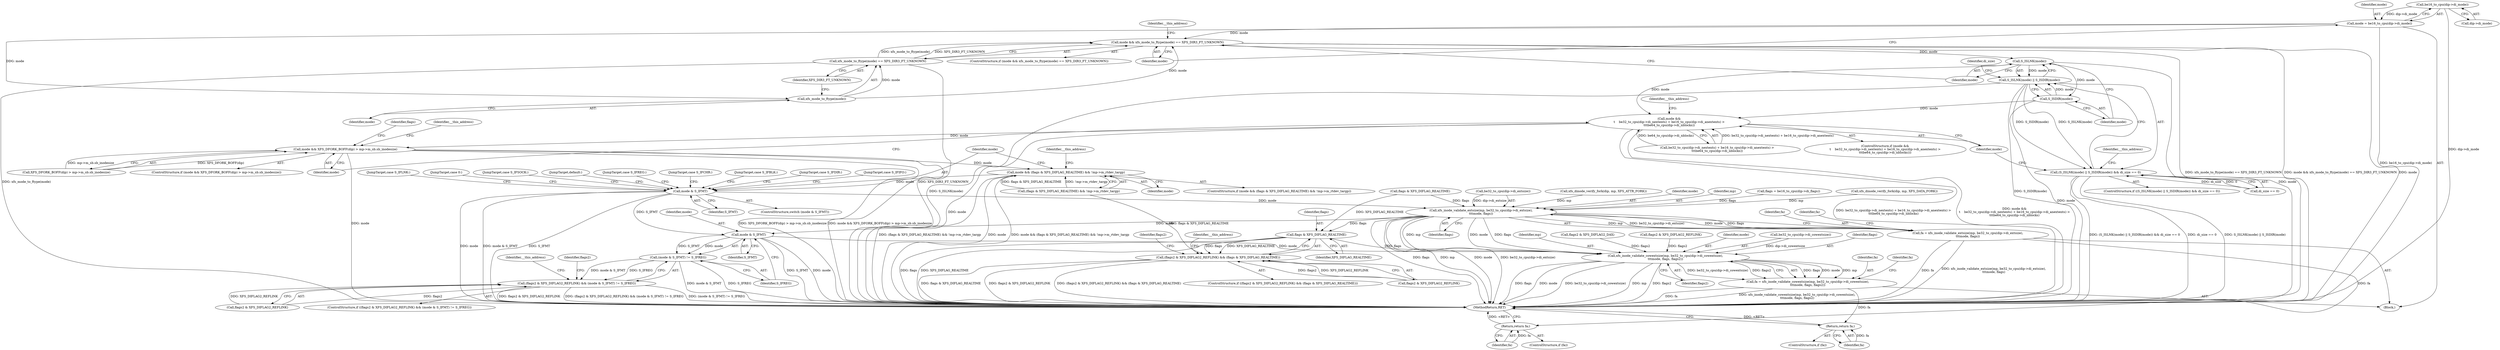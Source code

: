 digraph "0_linux_23fcb3340d033d9f081e21e6c12c2db7eaa541d3@pointer" {
"1000197" [label="(Call,be16_to_cpu(dip->di_mode))"];
"1000195" [label="(Call,mode = be16_to_cpu(dip->di_mode))"];
"1000202" [label="(Call,mode && xfs_mode_to_ftype(mode) == XFS_DIR3_FT_UNKNOWN)"];
"1000213" [label="(Call,S_ISLNK(mode))"];
"1000212" [label="(Call,S_ISLNK(mode) || S_ISDIR(mode))"];
"1000211" [label="(Call,(S_ISLNK(mode) || S_ISDIR(mode)) && di_size == 0)"];
"1000215" [label="(Call,S_ISDIR(mode))"];
"1000223" [label="(Call,mode &&\n\t    be32_to_cpu(dip->di_nextents) + be16_to_cpu(dip->di_anextents) >\n\t\t\tbe64_to_cpu(dip->di_nblocks))"];
"1000242" [label="(Call,mode && XFS_DFORK_BOFF(dip) > mp->m_sb.sb_inodesize)"];
"1000261" [label="(Call,mode && (flags & XFS_DIFLAG_REALTIME) && !mp->m_rtdev_targp)"];
"1000274" [label="(Call,mode & S_IFMT)"];
"1000345" [label="(Call,xfs_inode_validate_extsize(mp, be32_to_cpu(dip->di_extsize),\n\t\t\tmode, flags))"];
"1000343" [label="(Call,fa = xfs_inode_validate_extsize(mp, be32_to_cpu(dip->di_extsize),\n\t\t\tmode, flags))"];
"1000355" [label="(Return,return fa;)"];
"1000392" [label="(Call,mode & S_IFMT)"];
"1000391" [label="(Call,(mode & S_IFMT) != S_IFREG)"];
"1000387" [label="(Call,(flags2 & XFS_DIFLAG2_REFLINK) && (mode & S_IFMT) != S_IFREG)"];
"1000420" [label="(Call,xfs_inode_validate_cowextsize(mp, be32_to_cpu(dip->di_cowextsize),\n\t\t\tmode, flags, flags2))"];
"1000418" [label="(Call,fa = xfs_inode_validate_cowextsize(mp, be32_to_cpu(dip->di_cowextsize),\n\t\t\tmode, flags, flags2))"];
"1000431" [label="(Return,return fa;)"];
"1000403" [label="(Call,flags & XFS_DIFLAG_REALTIME)"];
"1000399" [label="(Call,(flags2 & XFS_DIFLAG2_REFLINK) && (flags & XFS_DIFLAG_REALTIME))"];
"1000205" [label="(Call,xfs_mode_to_ftype(mode))"];
"1000204" [label="(Call,xfs_mode_to_ftype(mode) == XFS_DIR3_FT_UNKNOWN)"];
"1000393" [label="(Identifier,mode)"];
"1000397" [label="(Identifier,__this_address)"];
"1000403" [label="(Call,flags & XFS_DIFLAG_REALTIME)"];
"1000213" [label="(Call,S_ISLNK(mode))"];
"1000260" [label="(ControlStructure,if (mode && (flags & XFS_DIFLAG_REALTIME) && !mp->m_rtdev_targp))"];
"1000202" [label="(Call,mode && xfs_mode_to_ftype(mode) == XFS_DIR3_FT_UNKNOWN)"];
"1000212" [label="(Call,S_ISLNK(mode) || S_ISDIR(mode))"];
"1000296" [label="(Call,xfs_dinode_verify_fork(dip, mp, XFS_DATA_FORK))"];
"1000413" [label="(Call,flags2 & XFS_DIFLAG2_DAX)"];
"1000224" [label="(Identifier,mode)"];
"1000263" [label="(Call,(flags & XFS_DIFLAG_REALTIME) && !mp->m_rtdev_targp)"];
"1000201" [label="(ControlStructure,if (mode && xfs_mode_to_ftype(mode) == XFS_DIR3_FT_UNKNOWN))"];
"1000307" [label="(JumpTarget,default:)"];
"1000316" [label="(Call,xfs_dinode_verify_fork(dip, mp, XFS_ATTR_FORK))"];
"1000356" [label="(Identifier,fa)"];
"1000221" [label="(Identifier,__this_address)"];
"1000209" [label="(Identifier,__this_address)"];
"1000410" [label="(Call,flags2 & XFS_DIFLAG2_REFLINK)"];
"1000195" [label="(Call,mode = be16_to_cpu(dip->di_mode))"];
"1000206" [label="(Identifier,mode)"];
"1000261" [label="(Call,mode && (flags & XFS_DIFLAG_REALTIME) && !mp->m_rtdev_targp)"];
"1000244" [label="(Call,XFS_DFORK_BOFF(dip) > mp->m_sb.sb_inodesize)"];
"1000198" [label="(Call,dip->di_mode)"];
"1000344" [label="(Identifier,fa)"];
"1000291" [label="(JumpTarget,case S_IFREG:)"];
"1000276" [label="(Identifier,S_IFMT)"];
"1000203" [label="(Identifier,mode)"];
"1000392" [label="(Call,mode & S_IFMT)"];
"1000426" [label="(Identifier,mode)"];
"1000435" [label="(MethodReturn,RET)"];
"1000255" [label="(Identifier,flags)"];
"1000223" [label="(Call,mode &&\n\t    be32_to_cpu(dip->di_nextents) + be16_to_cpu(dip->di_anextents) >\n\t\t\tbe64_to_cpu(dip->di_nblocks))"];
"1000405" [label="(Identifier,XFS_DIFLAG_REALTIME)"];
"1000215" [label="(Call,S_ISDIR(mode))"];
"1000243" [label="(Identifier,mode)"];
"1000355" [label="(Return,return fa;)"];
"1000431" [label="(Return,return fa;)"];
"1000422" [label="(Call,be32_to_cpu(dip->di_cowextsize))"];
"1000196" [label="(Identifier,mode)"];
"1000386" [label="(ControlStructure,if ((flags2 & XFS_DIFLAG2_REFLINK) && (mode & S_IFMT) != S_IFREG))"];
"1000222" [label="(ControlStructure,if (mode &&\n\t    be32_to_cpu(dip->di_nextents) + be16_to_cpu(dip->di_anextents) >\n\t\t\tbe64_to_cpu(dip->di_nblocks)))"];
"1000280" [label="(JumpTarget,case S_IFBLK:)"];
"1000293" [label="(JumpTarget,case S_IFDIR:)"];
"1000253" [label="(Identifier,__this_address)"];
"1000429" [label="(ControlStructure,if (fa))"];
"1000264" [label="(Call,flags & XFS_DIFLAG_REALTIME)"];
"1000400" [label="(Call,flags2 & XFS_DIFLAG2_REFLINK)"];
"1000388" [label="(Call,flags2 & XFS_DIFLAG2_REFLINK)"];
"1000428" [label="(Identifier,flags2)"];
"1000387" [label="(Call,(flags2 & XFS_DIFLAG2_REFLINK) && (mode & S_IFMT) != S_IFREG)"];
"1000432" [label="(Identifier,fa)"];
"1000353" [label="(ControlStructure,if (fa))"];
"1000411" [label="(Identifier,flags2)"];
"1000399" [label="(Call,(flags2 & XFS_DIFLAG2_REFLINK) && (flags & XFS_DIFLAG_REALTIME))"];
"1000278" [label="(JumpTarget,case S_IFIFO:)"];
"1000204" [label="(Call,xfs_mode_to_ftype(mode) == XFS_DIR3_FT_UNKNOWN)"];
"1000210" [label="(ControlStructure,if ((S_ISLNK(mode) || S_ISDIR(mode)) && di_size == 0))"];
"1000352" [label="(Identifier,flags)"];
"1000427" [label="(Identifier,flags)"];
"1000118" [label="(Block,)"];
"1000351" [label="(Identifier,mode)"];
"1000242" [label="(Call,mode && XFS_DFORK_BOFF(dip) > mp->m_sb.sb_inodesize)"];
"1000407" [label="(Identifier,__this_address)"];
"1000395" [label="(Identifier,S_IFREG)"];
"1000292" [label="(JumpTarget,case S_IFLNK:)"];
"1000207" [label="(Identifier,XFS_DIR3_FT_UNKNOWN)"];
"1000345" [label="(Call,xfs_inode_validate_extsize(mp, be32_to_cpu(dip->di_extsize),\n\t\t\tmode, flags))"];
"1000205" [label="(Call,xfs_mode_to_ftype(mode))"];
"1000401" [label="(Identifier,flags2)"];
"1000343" [label="(Call,fa = xfs_inode_validate_extsize(mp, be32_to_cpu(dip->di_extsize),\n\t\t\tmode, flags))"];
"1000262" [label="(Identifier,mode)"];
"1000420" [label="(Call,xfs_inode_validate_cowextsize(mp, be32_to_cpu(dip->di_cowextsize),\n\t\t\tmode, flags, flags2))"];
"1000218" [label="(Identifier,di_size)"];
"1000418" [label="(Call,fa = xfs_inode_validate_cowextsize(mp, be32_to_cpu(dip->di_cowextsize),\n\t\t\tmode, flags, flags2))"];
"1000430" [label="(Identifier,fa)"];
"1000354" [label="(Identifier,fa)"];
"1000273" [label="(ControlStructure,switch (mode & S_IFMT))"];
"1000216" [label="(Identifier,mode)"];
"1000404" [label="(Identifier,flags)"];
"1000279" [label="(JumpTarget,case S_IFCHR:)"];
"1000394" [label="(Identifier,S_IFMT)"];
"1000240" [label="(Identifier,__this_address)"];
"1000305" [label="(JumpTarget,case 0:)"];
"1000217" [label="(Call,di_size == 0)"];
"1000419" [label="(Identifier,fa)"];
"1000275" [label="(Identifier,mode)"];
"1000346" [label="(Identifier,mp)"];
"1000347" [label="(Call,be32_to_cpu(dip->di_extsize))"];
"1000197" [label="(Call,be16_to_cpu(dip->di_mode))"];
"1000272" [label="(Identifier,__this_address)"];
"1000421" [label="(Identifier,mp)"];
"1000254" [label="(Call,flags = be16_to_cpu(dip->di_flags))"];
"1000398" [label="(ControlStructure,if ((flags2 & XFS_DIFLAG2_REFLINK) && (flags & XFS_DIFLAG_REALTIME)))"];
"1000225" [label="(Call,be32_to_cpu(dip->di_nextents) + be16_to_cpu(dip->di_anextents) >\n\t\t\tbe64_to_cpu(dip->di_nblocks))"];
"1000241" [label="(ControlStructure,if (mode && XFS_DFORK_BOFF(dip) > mp->m_sb.sb_inodesize))"];
"1000281" [label="(JumpTarget,case S_IFSOCK:)"];
"1000391" [label="(Call,(mode & S_IFMT) != S_IFREG)"];
"1000214" [label="(Identifier,mode)"];
"1000211" [label="(Call,(S_ISLNK(mode) || S_ISDIR(mode)) && di_size == 0)"];
"1000274" [label="(Call,mode & S_IFMT)"];
"1000197" -> "1000195"  [label="AST: "];
"1000197" -> "1000198"  [label="CFG: "];
"1000198" -> "1000197"  [label="AST: "];
"1000195" -> "1000197"  [label="CFG: "];
"1000197" -> "1000435"  [label="DDG: dip->di_mode"];
"1000197" -> "1000195"  [label="DDG: dip->di_mode"];
"1000195" -> "1000118"  [label="AST: "];
"1000196" -> "1000195"  [label="AST: "];
"1000203" -> "1000195"  [label="CFG: "];
"1000195" -> "1000435"  [label="DDG: be16_to_cpu(dip->di_mode)"];
"1000195" -> "1000202"  [label="DDG: mode"];
"1000195" -> "1000205"  [label="DDG: mode"];
"1000202" -> "1000201"  [label="AST: "];
"1000202" -> "1000203"  [label="CFG: "];
"1000202" -> "1000204"  [label="CFG: "];
"1000203" -> "1000202"  [label="AST: "];
"1000204" -> "1000202"  [label="AST: "];
"1000209" -> "1000202"  [label="CFG: "];
"1000214" -> "1000202"  [label="CFG: "];
"1000202" -> "1000435"  [label="DDG: mode"];
"1000202" -> "1000435"  [label="DDG: mode && xfs_mode_to_ftype(mode) == XFS_DIR3_FT_UNKNOWN"];
"1000202" -> "1000435"  [label="DDG: xfs_mode_to_ftype(mode) == XFS_DIR3_FT_UNKNOWN"];
"1000205" -> "1000202"  [label="DDG: mode"];
"1000204" -> "1000202"  [label="DDG: xfs_mode_to_ftype(mode)"];
"1000204" -> "1000202"  [label="DDG: XFS_DIR3_FT_UNKNOWN"];
"1000202" -> "1000213"  [label="DDG: mode"];
"1000213" -> "1000212"  [label="AST: "];
"1000213" -> "1000214"  [label="CFG: "];
"1000214" -> "1000213"  [label="AST: "];
"1000216" -> "1000213"  [label="CFG: "];
"1000212" -> "1000213"  [label="CFG: "];
"1000213" -> "1000435"  [label="DDG: mode"];
"1000213" -> "1000212"  [label="DDG: mode"];
"1000213" -> "1000215"  [label="DDG: mode"];
"1000213" -> "1000223"  [label="DDG: mode"];
"1000212" -> "1000211"  [label="AST: "];
"1000212" -> "1000215"  [label="CFG: "];
"1000215" -> "1000212"  [label="AST: "];
"1000218" -> "1000212"  [label="CFG: "];
"1000211" -> "1000212"  [label="CFG: "];
"1000212" -> "1000435"  [label="DDG: S_ISLNK(mode)"];
"1000212" -> "1000435"  [label="DDG: S_ISDIR(mode)"];
"1000212" -> "1000211"  [label="DDG: S_ISLNK(mode)"];
"1000212" -> "1000211"  [label="DDG: S_ISDIR(mode)"];
"1000215" -> "1000212"  [label="DDG: mode"];
"1000211" -> "1000210"  [label="AST: "];
"1000211" -> "1000217"  [label="CFG: "];
"1000217" -> "1000211"  [label="AST: "];
"1000221" -> "1000211"  [label="CFG: "];
"1000224" -> "1000211"  [label="CFG: "];
"1000211" -> "1000435"  [label="DDG: di_size == 0"];
"1000211" -> "1000435"  [label="DDG: S_ISLNK(mode) || S_ISDIR(mode)"];
"1000211" -> "1000435"  [label="DDG: (S_ISLNK(mode) || S_ISDIR(mode)) && di_size == 0"];
"1000217" -> "1000211"  [label="DDG: di_size"];
"1000217" -> "1000211"  [label="DDG: 0"];
"1000215" -> "1000216"  [label="CFG: "];
"1000216" -> "1000215"  [label="AST: "];
"1000215" -> "1000435"  [label="DDG: mode"];
"1000215" -> "1000223"  [label="DDG: mode"];
"1000223" -> "1000222"  [label="AST: "];
"1000223" -> "1000224"  [label="CFG: "];
"1000223" -> "1000225"  [label="CFG: "];
"1000224" -> "1000223"  [label="AST: "];
"1000225" -> "1000223"  [label="AST: "];
"1000240" -> "1000223"  [label="CFG: "];
"1000243" -> "1000223"  [label="CFG: "];
"1000223" -> "1000435"  [label="DDG: be32_to_cpu(dip->di_nextents) + be16_to_cpu(dip->di_anextents) >\n\t\t\tbe64_to_cpu(dip->di_nblocks)"];
"1000223" -> "1000435"  [label="DDG: mode &&\n\t    be32_to_cpu(dip->di_nextents) + be16_to_cpu(dip->di_anextents) >\n\t\t\tbe64_to_cpu(dip->di_nblocks)"];
"1000223" -> "1000435"  [label="DDG: mode"];
"1000225" -> "1000223"  [label="DDG: be32_to_cpu(dip->di_nextents) + be16_to_cpu(dip->di_anextents)"];
"1000225" -> "1000223"  [label="DDG: be64_to_cpu(dip->di_nblocks)"];
"1000223" -> "1000242"  [label="DDG: mode"];
"1000242" -> "1000241"  [label="AST: "];
"1000242" -> "1000243"  [label="CFG: "];
"1000242" -> "1000244"  [label="CFG: "];
"1000243" -> "1000242"  [label="AST: "];
"1000244" -> "1000242"  [label="AST: "];
"1000253" -> "1000242"  [label="CFG: "];
"1000255" -> "1000242"  [label="CFG: "];
"1000242" -> "1000435"  [label="DDG: mode && XFS_DFORK_BOFF(dip) > mp->m_sb.sb_inodesize"];
"1000242" -> "1000435"  [label="DDG: XFS_DFORK_BOFF(dip) > mp->m_sb.sb_inodesize"];
"1000242" -> "1000435"  [label="DDG: mode"];
"1000244" -> "1000242"  [label="DDG: XFS_DFORK_BOFF(dip)"];
"1000244" -> "1000242"  [label="DDG: mp->m_sb.sb_inodesize"];
"1000242" -> "1000261"  [label="DDG: mode"];
"1000261" -> "1000260"  [label="AST: "];
"1000261" -> "1000262"  [label="CFG: "];
"1000261" -> "1000263"  [label="CFG: "];
"1000262" -> "1000261"  [label="AST: "];
"1000263" -> "1000261"  [label="AST: "];
"1000272" -> "1000261"  [label="CFG: "];
"1000275" -> "1000261"  [label="CFG: "];
"1000261" -> "1000435"  [label="DDG: (flags & XFS_DIFLAG_REALTIME) && !mp->m_rtdev_targp"];
"1000261" -> "1000435"  [label="DDG: mode"];
"1000261" -> "1000435"  [label="DDG: mode && (flags & XFS_DIFLAG_REALTIME) && !mp->m_rtdev_targp"];
"1000263" -> "1000261"  [label="DDG: flags & XFS_DIFLAG_REALTIME"];
"1000263" -> "1000261"  [label="DDG: !mp->m_rtdev_targp"];
"1000261" -> "1000274"  [label="DDG: mode"];
"1000274" -> "1000273"  [label="AST: "];
"1000274" -> "1000276"  [label="CFG: "];
"1000275" -> "1000274"  [label="AST: "];
"1000276" -> "1000274"  [label="AST: "];
"1000278" -> "1000274"  [label="CFG: "];
"1000279" -> "1000274"  [label="CFG: "];
"1000280" -> "1000274"  [label="CFG: "];
"1000281" -> "1000274"  [label="CFG: "];
"1000291" -> "1000274"  [label="CFG: "];
"1000292" -> "1000274"  [label="CFG: "];
"1000293" -> "1000274"  [label="CFG: "];
"1000305" -> "1000274"  [label="CFG: "];
"1000307" -> "1000274"  [label="CFG: "];
"1000274" -> "1000435"  [label="DDG: mode"];
"1000274" -> "1000435"  [label="DDG: mode & S_IFMT"];
"1000274" -> "1000435"  [label="DDG: S_IFMT"];
"1000274" -> "1000345"  [label="DDG: mode"];
"1000274" -> "1000392"  [label="DDG: S_IFMT"];
"1000345" -> "1000343"  [label="AST: "];
"1000345" -> "1000352"  [label="CFG: "];
"1000346" -> "1000345"  [label="AST: "];
"1000347" -> "1000345"  [label="AST: "];
"1000351" -> "1000345"  [label="AST: "];
"1000352" -> "1000345"  [label="AST: "];
"1000343" -> "1000345"  [label="CFG: "];
"1000345" -> "1000435"  [label="DDG: mode"];
"1000345" -> "1000435"  [label="DDG: be32_to_cpu(dip->di_extsize)"];
"1000345" -> "1000435"  [label="DDG: flags"];
"1000345" -> "1000435"  [label="DDG: mp"];
"1000345" -> "1000343"  [label="DDG: mp"];
"1000345" -> "1000343"  [label="DDG: be32_to_cpu(dip->di_extsize)"];
"1000345" -> "1000343"  [label="DDG: mode"];
"1000345" -> "1000343"  [label="DDG: flags"];
"1000296" -> "1000345"  [label="DDG: mp"];
"1000316" -> "1000345"  [label="DDG: mp"];
"1000347" -> "1000345"  [label="DDG: dip->di_extsize"];
"1000254" -> "1000345"  [label="DDG: flags"];
"1000264" -> "1000345"  [label="DDG: flags"];
"1000345" -> "1000392"  [label="DDG: mode"];
"1000345" -> "1000403"  [label="DDG: flags"];
"1000345" -> "1000420"  [label="DDG: mp"];
"1000345" -> "1000420"  [label="DDG: mode"];
"1000345" -> "1000420"  [label="DDG: flags"];
"1000343" -> "1000118"  [label="AST: "];
"1000344" -> "1000343"  [label="AST: "];
"1000354" -> "1000343"  [label="CFG: "];
"1000343" -> "1000435"  [label="DDG: fa"];
"1000343" -> "1000435"  [label="DDG: xfs_inode_validate_extsize(mp, be32_to_cpu(dip->di_extsize),\n\t\t\tmode, flags)"];
"1000343" -> "1000355"  [label="DDG: fa"];
"1000355" -> "1000353"  [label="AST: "];
"1000355" -> "1000356"  [label="CFG: "];
"1000356" -> "1000355"  [label="AST: "];
"1000435" -> "1000355"  [label="CFG: "];
"1000355" -> "1000435"  [label="DDG: <RET>"];
"1000356" -> "1000355"  [label="DDG: fa"];
"1000392" -> "1000391"  [label="AST: "];
"1000392" -> "1000394"  [label="CFG: "];
"1000393" -> "1000392"  [label="AST: "];
"1000394" -> "1000392"  [label="AST: "];
"1000395" -> "1000392"  [label="CFG: "];
"1000392" -> "1000435"  [label="DDG: S_IFMT"];
"1000392" -> "1000435"  [label="DDG: mode"];
"1000392" -> "1000391"  [label="DDG: mode"];
"1000392" -> "1000391"  [label="DDG: S_IFMT"];
"1000392" -> "1000420"  [label="DDG: mode"];
"1000391" -> "1000387"  [label="AST: "];
"1000391" -> "1000395"  [label="CFG: "];
"1000395" -> "1000391"  [label="AST: "];
"1000387" -> "1000391"  [label="CFG: "];
"1000391" -> "1000435"  [label="DDG: mode & S_IFMT"];
"1000391" -> "1000435"  [label="DDG: S_IFREG"];
"1000391" -> "1000387"  [label="DDG: mode & S_IFMT"];
"1000391" -> "1000387"  [label="DDG: S_IFREG"];
"1000387" -> "1000386"  [label="AST: "];
"1000387" -> "1000388"  [label="CFG: "];
"1000388" -> "1000387"  [label="AST: "];
"1000397" -> "1000387"  [label="CFG: "];
"1000401" -> "1000387"  [label="CFG: "];
"1000387" -> "1000435"  [label="DDG: flags2 & XFS_DIFLAG2_REFLINK"];
"1000387" -> "1000435"  [label="DDG: (flags2 & XFS_DIFLAG2_REFLINK) && (mode & S_IFMT) != S_IFREG"];
"1000387" -> "1000435"  [label="DDG: (mode & S_IFMT) != S_IFREG"];
"1000388" -> "1000387"  [label="DDG: flags2"];
"1000388" -> "1000387"  [label="DDG: XFS_DIFLAG2_REFLINK"];
"1000420" -> "1000418"  [label="AST: "];
"1000420" -> "1000428"  [label="CFG: "];
"1000421" -> "1000420"  [label="AST: "];
"1000422" -> "1000420"  [label="AST: "];
"1000426" -> "1000420"  [label="AST: "];
"1000427" -> "1000420"  [label="AST: "];
"1000428" -> "1000420"  [label="AST: "];
"1000418" -> "1000420"  [label="CFG: "];
"1000420" -> "1000435"  [label="DDG: flags2"];
"1000420" -> "1000435"  [label="DDG: flags"];
"1000420" -> "1000435"  [label="DDG: mode"];
"1000420" -> "1000435"  [label="DDG: be32_to_cpu(dip->di_cowextsize)"];
"1000420" -> "1000435"  [label="DDG: mp"];
"1000420" -> "1000418"  [label="DDG: flags"];
"1000420" -> "1000418"  [label="DDG: mode"];
"1000420" -> "1000418"  [label="DDG: mp"];
"1000420" -> "1000418"  [label="DDG: be32_to_cpu(dip->di_cowextsize)"];
"1000420" -> "1000418"  [label="DDG: flags2"];
"1000422" -> "1000420"  [label="DDG: dip->di_cowextsize"];
"1000403" -> "1000420"  [label="DDG: flags"];
"1000410" -> "1000420"  [label="DDG: flags2"];
"1000413" -> "1000420"  [label="DDG: flags2"];
"1000418" -> "1000118"  [label="AST: "];
"1000419" -> "1000418"  [label="AST: "];
"1000430" -> "1000418"  [label="CFG: "];
"1000418" -> "1000435"  [label="DDG: xfs_inode_validate_cowextsize(mp, be32_to_cpu(dip->di_cowextsize),\n\t\t\tmode, flags, flags2)"];
"1000418" -> "1000435"  [label="DDG: fa"];
"1000418" -> "1000431"  [label="DDG: fa"];
"1000431" -> "1000429"  [label="AST: "];
"1000431" -> "1000432"  [label="CFG: "];
"1000432" -> "1000431"  [label="AST: "];
"1000435" -> "1000431"  [label="CFG: "];
"1000431" -> "1000435"  [label="DDG: <RET>"];
"1000432" -> "1000431"  [label="DDG: fa"];
"1000403" -> "1000399"  [label="AST: "];
"1000403" -> "1000405"  [label="CFG: "];
"1000404" -> "1000403"  [label="AST: "];
"1000405" -> "1000403"  [label="AST: "];
"1000399" -> "1000403"  [label="CFG: "];
"1000403" -> "1000435"  [label="DDG: XFS_DIFLAG_REALTIME"];
"1000403" -> "1000435"  [label="DDG: flags"];
"1000403" -> "1000399"  [label="DDG: flags"];
"1000403" -> "1000399"  [label="DDG: XFS_DIFLAG_REALTIME"];
"1000264" -> "1000403"  [label="DDG: XFS_DIFLAG_REALTIME"];
"1000399" -> "1000398"  [label="AST: "];
"1000399" -> "1000400"  [label="CFG: "];
"1000400" -> "1000399"  [label="AST: "];
"1000407" -> "1000399"  [label="CFG: "];
"1000411" -> "1000399"  [label="CFG: "];
"1000399" -> "1000435"  [label="DDG: flags & XFS_DIFLAG_REALTIME"];
"1000399" -> "1000435"  [label="DDG: flags2 & XFS_DIFLAG2_REFLINK"];
"1000399" -> "1000435"  [label="DDG: (flags2 & XFS_DIFLAG2_REFLINK) && (flags & XFS_DIFLAG_REALTIME)"];
"1000400" -> "1000399"  [label="DDG: flags2"];
"1000400" -> "1000399"  [label="DDG: XFS_DIFLAG2_REFLINK"];
"1000263" -> "1000399"  [label="DDG: flags & XFS_DIFLAG_REALTIME"];
"1000205" -> "1000204"  [label="AST: "];
"1000205" -> "1000206"  [label="CFG: "];
"1000206" -> "1000205"  [label="AST: "];
"1000207" -> "1000205"  [label="CFG: "];
"1000205" -> "1000204"  [label="DDG: mode"];
"1000204" -> "1000207"  [label="CFG: "];
"1000207" -> "1000204"  [label="AST: "];
"1000204" -> "1000435"  [label="DDG: XFS_DIR3_FT_UNKNOWN"];
"1000204" -> "1000435"  [label="DDG: xfs_mode_to_ftype(mode)"];
}

